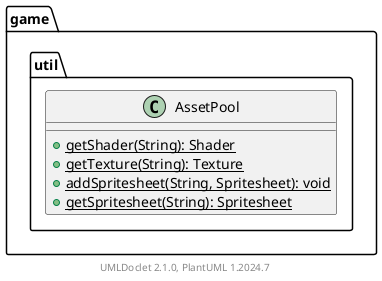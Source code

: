 @startuml
    namespace game.util {

        class AssetPool [[AssetPool.html]] {
            {static} +getShader(String): Shader
            {static} +getTexture(String): Texture
            {static} +addSpritesheet(String, Spritesheet): void
            {static} +getSpritesheet(String): Spritesheet
        }

    }

    center footer UMLDoclet 2.1.0, PlantUML %version()
@enduml
